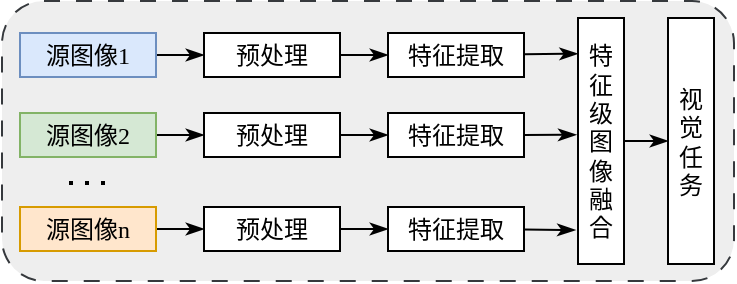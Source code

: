 <mxfile version="26.2.12">
  <diagram name="第 1 页" id="1-BLOxt3ObJG5c-1yq0U">
    <mxGraphModel dx="651" dy="318" grid="1" gridSize="10" guides="1" tooltips="1" connect="1" arrows="1" fold="1" page="1" pageScale="1" pageWidth="827" pageHeight="1169" math="0" shadow="0">
      <root>
        <mxCell id="0" />
        <mxCell id="1" parent="0" />
        <mxCell id="773CiDnMZboS-NVxE9lQ-1" value="" style="rounded=1;whiteSpace=wrap;html=1;fontFamily=Helvetica;fontSize=11;labelBackgroundColor=default;fillColor=#eeeeee;strokeColor=#36393d;dashed=1;dashPattern=8 8;" vertex="1" parent="1">
          <mxGeometry x="149" y="196.5" width="366" height="140" as="geometry" />
        </mxCell>
        <mxCell id="773CiDnMZboS-NVxE9lQ-4" style="rounded=0;orthogonalLoop=1;jettySize=auto;html=1;entryX=0;entryY=0.5;entryDx=0;entryDy=0;endArrow=classicThin;endFill=1;" edge="1" parent="1" source="773CiDnMZboS-NVxE9lQ-5" target="773CiDnMZboS-NVxE9lQ-10">
          <mxGeometry relative="1" as="geometry" />
        </mxCell>
        <mxCell id="773CiDnMZboS-NVxE9lQ-5" value="源图像&lt;font face=&quot;Times New Roman&quot;&gt;1&lt;/font&gt;" style="rounded=0;whiteSpace=wrap;html=1;fontFamily=宋体;fontSource=https%3A%2F%2Ffonts.googleapis.com%2Fcss%3Ffamily%3D%25E5%25AE%258B%25E4%25BD%2593;fillColor=#dae8fc;strokeColor=#6c8ebf;" vertex="1" parent="1">
          <mxGeometry x="158" y="212.5" width="68" height="22" as="geometry" />
        </mxCell>
        <mxCell id="773CiDnMZboS-NVxE9lQ-6" style="edgeStyle=none;shape=connector;rounded=0;orthogonalLoop=1;jettySize=auto;html=1;entryX=0;entryY=0.5;entryDx=0;entryDy=0;strokeColor=default;align=center;verticalAlign=middle;fontFamily=Helvetica;fontSize=11;fontColor=default;labelBackgroundColor=default;endArrow=classicThin;endFill=1;" edge="1" parent="1" source="773CiDnMZboS-NVxE9lQ-7" target="773CiDnMZboS-NVxE9lQ-11">
          <mxGeometry relative="1" as="geometry" />
        </mxCell>
        <mxCell id="773CiDnMZboS-NVxE9lQ-7" value="源图像&lt;font face=&quot;Times New Roman&quot;&gt;2&lt;/font&gt;" style="rounded=0;whiteSpace=wrap;html=1;fontFamily=宋体;fontSource=https%3A%2F%2Ffonts.googleapis.com%2Fcss%3Ffamily%3D%25E5%25AE%258B%25E4%25BD%2593;fillColor=#d5e8d4;strokeColor=#82b366;" vertex="1" parent="1">
          <mxGeometry x="158" y="252.5" width="68" height="22" as="geometry" />
        </mxCell>
        <mxCell id="773CiDnMZboS-NVxE9lQ-8" style="edgeStyle=none;shape=connector;rounded=0;orthogonalLoop=1;jettySize=auto;html=1;entryX=0;entryY=0.5;entryDx=0;entryDy=0;strokeColor=default;align=center;verticalAlign=middle;fontFamily=Helvetica;fontSize=11;fontColor=default;labelBackgroundColor=default;endArrow=classicThin;endFill=1;" edge="1" parent="1" source="773CiDnMZboS-NVxE9lQ-9" target="773CiDnMZboS-NVxE9lQ-12">
          <mxGeometry relative="1" as="geometry" />
        </mxCell>
        <mxCell id="773CiDnMZboS-NVxE9lQ-9" value="源图像&lt;font face=&quot;Times New Roman&quot;&gt;n&lt;/font&gt;" style="rounded=0;whiteSpace=wrap;html=1;fontFamily=宋体;fontSource=https%3A%2F%2Ffonts.googleapis.com%2Fcss%3Ffamily%3D%25E5%25AE%258B%25E4%25BD%2593;fillColor=#ffe6cc;strokeColor=#d79b00;" vertex="1" parent="1">
          <mxGeometry x="158" y="299.5" width="68" height="22" as="geometry" />
        </mxCell>
        <mxCell id="773CiDnMZboS-NVxE9lQ-23" style="edgeStyle=none;shape=connector;rounded=0;orthogonalLoop=1;jettySize=auto;html=1;entryX=0;entryY=0.5;entryDx=0;entryDy=0;strokeColor=default;align=center;verticalAlign=middle;fontFamily=Helvetica;fontSize=11;fontColor=default;labelBackgroundColor=default;endArrow=classicThin;endFill=1;" edge="1" parent="1" source="773CiDnMZboS-NVxE9lQ-10" target="773CiDnMZboS-NVxE9lQ-20">
          <mxGeometry relative="1" as="geometry" />
        </mxCell>
        <mxCell id="773CiDnMZboS-NVxE9lQ-10" value="预处理" style="rounded=0;whiteSpace=wrap;html=1;fontFamily=宋体;fontSource=https%3A%2F%2Ffonts.googleapis.com%2Fcss%3Ffamily%3D%25E5%25AE%258B%25E4%25BD%2593;" vertex="1" parent="1">
          <mxGeometry x="250" y="212.5" width="68" height="22" as="geometry" />
        </mxCell>
        <mxCell id="773CiDnMZboS-NVxE9lQ-24" style="edgeStyle=none;shape=connector;rounded=0;orthogonalLoop=1;jettySize=auto;html=1;entryX=0;entryY=0.5;entryDx=0;entryDy=0;strokeColor=default;align=center;verticalAlign=middle;fontFamily=Helvetica;fontSize=11;fontColor=default;labelBackgroundColor=default;endArrow=classicThin;endFill=1;" edge="1" parent="1" source="773CiDnMZboS-NVxE9lQ-11" target="773CiDnMZboS-NVxE9lQ-21">
          <mxGeometry relative="1" as="geometry" />
        </mxCell>
        <mxCell id="773CiDnMZboS-NVxE9lQ-11" value="预处理" style="rounded=0;whiteSpace=wrap;html=1;fontFamily=宋体;fontSource=https%3A%2F%2Ffonts.googleapis.com%2Fcss%3Ffamily%3D%25E5%25AE%258B%25E4%25BD%2593;" vertex="1" parent="1">
          <mxGeometry x="250" y="252.5" width="68" height="22" as="geometry" />
        </mxCell>
        <mxCell id="773CiDnMZboS-NVxE9lQ-25" style="edgeStyle=none;shape=connector;rounded=0;orthogonalLoop=1;jettySize=auto;html=1;entryX=0;entryY=0.5;entryDx=0;entryDy=0;strokeColor=default;align=center;verticalAlign=middle;fontFamily=Helvetica;fontSize=11;fontColor=default;labelBackgroundColor=default;endArrow=classicThin;endFill=1;" edge="1" parent="1" source="773CiDnMZboS-NVxE9lQ-12" target="773CiDnMZboS-NVxE9lQ-22">
          <mxGeometry relative="1" as="geometry" />
        </mxCell>
        <mxCell id="773CiDnMZboS-NVxE9lQ-12" value="预处理" style="rounded=0;whiteSpace=wrap;html=1;fontFamily=宋体;fontSource=https%3A%2F%2Ffonts.googleapis.com%2Fcss%3Ffamily%3D%25E5%25AE%258B%25E4%25BD%2593;" vertex="1" parent="1">
          <mxGeometry x="250" y="299.5" width="68" height="22" as="geometry" />
        </mxCell>
        <mxCell id="773CiDnMZboS-NVxE9lQ-13" value="" style="endArrow=none;dashed=1;html=1;dashPattern=1 3;strokeWidth=2;rounded=0;strokeColor=default;align=center;verticalAlign=middle;fontFamily=宋体;fontSize=11;fontColor=default;labelBackgroundColor=default;exitX=1;exitY=0.5;exitDx=0;exitDy=0;fontSource=https%3A%2F%2Ffonts.googleapis.com%2Fcss%3Ffamily%3D%25E5%25AE%258B%25E4%25BD%2593;" edge="1" parent="1">
          <mxGeometry width="50" height="50" relative="1" as="geometry">
            <mxPoint x="182.5" y="287.5" as="sourcePoint" />
            <mxPoint x="201.5" y="287.5" as="targetPoint" />
          </mxGeometry>
        </mxCell>
        <mxCell id="773CiDnMZboS-NVxE9lQ-14" style="edgeStyle=none;shape=connector;rounded=0;orthogonalLoop=1;jettySize=auto;html=1;entryX=0;entryY=0.5;entryDx=0;entryDy=0;strokeColor=default;align=center;verticalAlign=middle;fontFamily=Helvetica;fontSize=11;fontColor=default;labelBackgroundColor=default;endArrow=classicThin;endFill=1;" edge="1" parent="1" source="773CiDnMZboS-NVxE9lQ-15" target="773CiDnMZboS-NVxE9lQ-16">
          <mxGeometry relative="1" as="geometry" />
        </mxCell>
        <mxCell id="773CiDnMZboS-NVxE9lQ-15" value="特征级图像融合" style="rounded=0;whiteSpace=wrap;html=1;fontFamily=宋体;fontSource=https%3A%2F%2Ffonts.googleapis.com%2Fcss%3Ffamily%3D%25E5%25AE%258B%25E4%25BD%2593;" vertex="1" parent="1">
          <mxGeometry x="437" y="205" width="23" height="123" as="geometry" />
        </mxCell>
        <mxCell id="773CiDnMZboS-NVxE9lQ-16" value="视觉任务" style="rounded=0;whiteSpace=wrap;html=1;fontFamily=宋体;fontSource=https%3A%2F%2Ffonts.googleapis.com%2Fcss%3Ffamily%3D%25E5%25AE%258B%25E4%25BD%2593;" vertex="1" parent="1">
          <mxGeometry x="482" y="205" width="23" height="123" as="geometry" />
        </mxCell>
        <mxCell id="773CiDnMZboS-NVxE9lQ-20" value="特征提取" style="rounded=0;whiteSpace=wrap;html=1;fontFamily=宋体;fontSource=https%3A%2F%2Ffonts.googleapis.com%2Fcss%3Ffamily%3D%25E5%25AE%258B%25E4%25BD%2593;" vertex="1" parent="1">
          <mxGeometry x="342" y="212.5" width="68" height="22" as="geometry" />
        </mxCell>
        <mxCell id="773CiDnMZboS-NVxE9lQ-21" value="特征提取" style="rounded=0;whiteSpace=wrap;html=1;fontFamily=宋体;fontSource=https%3A%2F%2Ffonts.googleapis.com%2Fcss%3Ffamily%3D%25E5%25AE%258B%25E4%25BD%2593;" vertex="1" parent="1">
          <mxGeometry x="342" y="252.5" width="68" height="22" as="geometry" />
        </mxCell>
        <mxCell id="773CiDnMZboS-NVxE9lQ-22" value="特征提取" style="rounded=0;whiteSpace=wrap;html=1;fontFamily=宋体;fontSource=https%3A%2F%2Ffonts.googleapis.com%2Fcss%3Ffamily%3D%25E5%25AE%258B%25E4%25BD%2593;" vertex="1" parent="1">
          <mxGeometry x="342" y="299.5" width="68" height="22" as="geometry" />
        </mxCell>
        <mxCell id="773CiDnMZboS-NVxE9lQ-27" style="edgeStyle=none;shape=connector;rounded=0;orthogonalLoop=1;jettySize=auto;html=1;entryX=-0.006;entryY=0.145;entryDx=0;entryDy=0;entryPerimeter=0;strokeColor=default;align=center;verticalAlign=middle;fontFamily=Helvetica;fontSize=11;fontColor=default;labelBackgroundColor=default;endArrow=classicThin;endFill=1;" edge="1" parent="1" source="773CiDnMZboS-NVxE9lQ-20" target="773CiDnMZboS-NVxE9lQ-15">
          <mxGeometry relative="1" as="geometry" />
        </mxCell>
        <mxCell id="773CiDnMZboS-NVxE9lQ-28" style="edgeStyle=none;shape=connector;rounded=0;orthogonalLoop=1;jettySize=auto;html=1;entryX=-0.036;entryY=0.475;entryDx=0;entryDy=0;entryPerimeter=0;strokeColor=default;align=center;verticalAlign=middle;fontFamily=Helvetica;fontSize=11;fontColor=default;labelBackgroundColor=default;endArrow=classicThin;endFill=1;" edge="1" parent="1" source="773CiDnMZboS-NVxE9lQ-21" target="773CiDnMZboS-NVxE9lQ-15">
          <mxGeometry relative="1" as="geometry" />
        </mxCell>
        <mxCell id="773CiDnMZboS-NVxE9lQ-29" style="edgeStyle=none;shape=connector;rounded=0;orthogonalLoop=1;jettySize=auto;html=1;entryX=-0.056;entryY=0.862;entryDx=0;entryDy=0;entryPerimeter=0;strokeColor=default;align=center;verticalAlign=middle;fontFamily=Helvetica;fontSize=11;fontColor=default;labelBackgroundColor=default;endArrow=classicThin;endFill=1;" edge="1" parent="1" source="773CiDnMZboS-NVxE9lQ-22" target="773CiDnMZboS-NVxE9lQ-15">
          <mxGeometry relative="1" as="geometry" />
        </mxCell>
      </root>
    </mxGraphModel>
  </diagram>
</mxfile>
